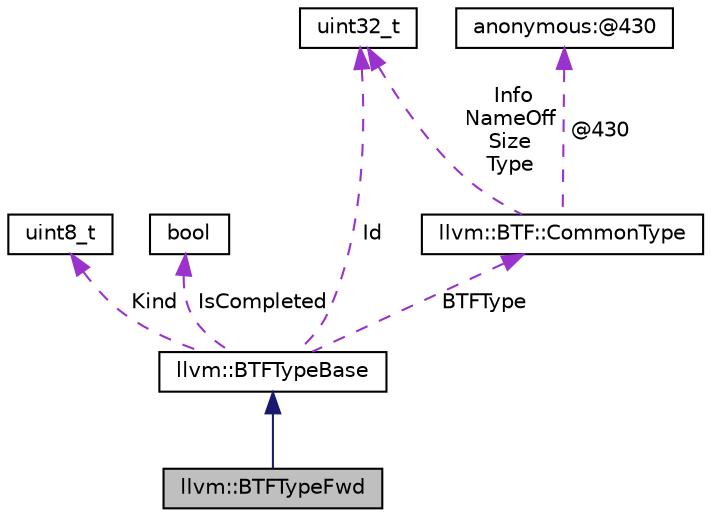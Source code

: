 digraph "llvm::BTFTypeFwd"
{
 // LATEX_PDF_SIZE
  bgcolor="transparent";
  edge [fontname="Helvetica",fontsize="10",labelfontname="Helvetica",labelfontsize="10"];
  node [fontname="Helvetica",fontsize="10",shape="box"];
  Node1 [label="llvm::BTFTypeFwd",height=0.2,width=0.4,color="black", fillcolor="grey75", style="filled", fontcolor="black",tooltip="Handle struct or union forward declaration."];
  Node2 -> Node1 [dir="back",color="midnightblue",fontsize="10",style="solid",fontname="Helvetica"];
  Node2 [label="llvm::BTFTypeBase",height=0.2,width=0.4,color="black",URL="$classllvm_1_1BTFTypeBase.html",tooltip="The base class for BTF type generation."];
  Node3 -> Node2 [dir="back",color="darkorchid3",fontsize="10",style="dashed",label=" Kind" ,fontname="Helvetica"];
  Node3 [label="uint8_t",height=0.2,width=0.4,color="black",tooltip=" "];
  Node4 -> Node2 [dir="back",color="darkorchid3",fontsize="10",style="dashed",label=" IsCompleted" ,fontname="Helvetica"];
  Node4 [label="bool",height=0.2,width=0.4,color="black",URL="$classbool.html",tooltip=" "];
  Node5 -> Node2 [dir="back",color="darkorchid3",fontsize="10",style="dashed",label=" Id" ,fontname="Helvetica"];
  Node5 [label="uint32_t",height=0.2,width=0.4,color="black",URL="$classuint32__t.html",tooltip=" "];
  Node6 -> Node2 [dir="back",color="darkorchid3",fontsize="10",style="dashed",label=" BTFType" ,fontname="Helvetica"];
  Node6 [label="llvm::BTF::CommonType",height=0.2,width=0.4,color="black",URL="$structllvm_1_1BTF_1_1CommonType.html",tooltip="The BTF common type definition."];
  Node5 -> Node6 [dir="back",color="darkorchid3",fontsize="10",style="dashed",label=" Info\nNameOff\nSize\nType" ,fontname="Helvetica"];
  Node7 -> Node6 [dir="back",color="darkorchid3",fontsize="10",style="dashed",label=" @430" ,fontname="Helvetica"];
  Node7 [label="anonymous:@430",height=0.2,width=0.4,color="black",tooltip=" "];
}
